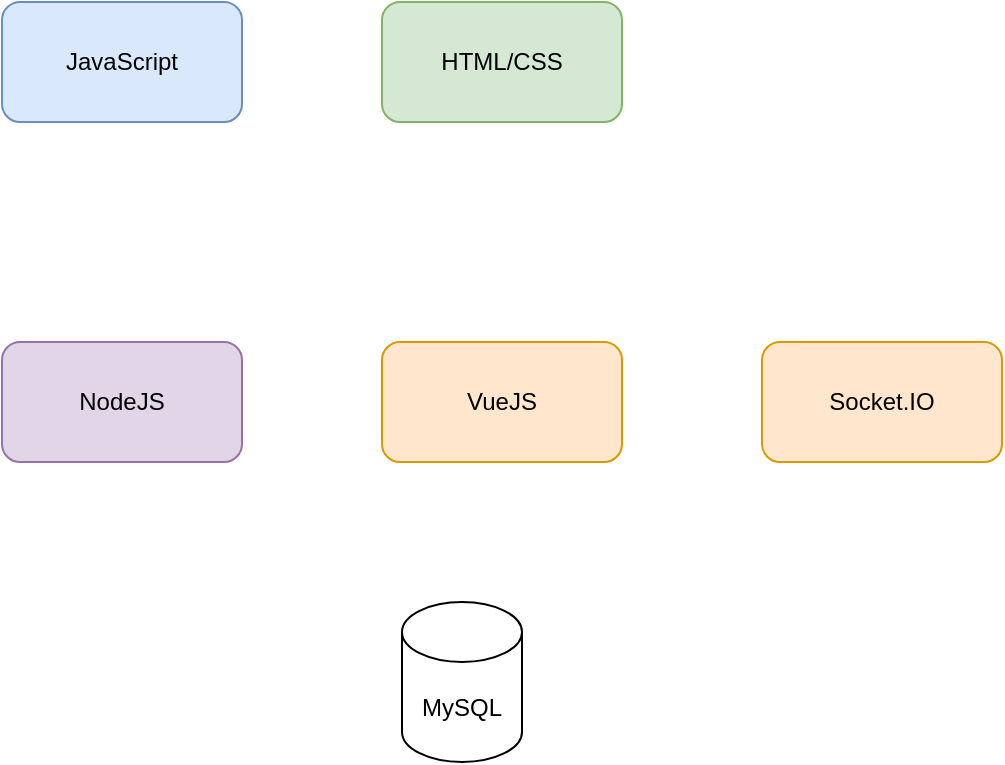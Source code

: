 <mxfile version="20.8.23" pages="2"><diagram name="Page-1" id="cL2M-Yn1mh_tN_22--sq"><mxGraphModel dx="1047" dy="577" grid="1" gridSize="10" guides="1" tooltips="1" connect="1" arrows="1" fold="1" page="1" pageScale="1" pageWidth="850" pageHeight="1100" math="0" shadow="0"><root><mxCell id="0"/><mxCell id="1" parent="0"/><mxCell id="FvAmtex48pZmeidNwzvy-1" value="JavaScript" style="rounded=1;whiteSpace=wrap;html=1;fillColor=#dae8fc;strokeColor=#6c8ebf;" vertex="1" parent="1"><mxGeometry x="200" y="50" width="120" height="60" as="geometry"/></mxCell><mxCell id="FvAmtex48pZmeidNwzvy-2" value="HTML/CSS" style="rounded=1;whiteSpace=wrap;html=1;fillColor=#d5e8d4;strokeColor=#82b366;" vertex="1" parent="1"><mxGeometry x="390" y="50" width="120" height="60" as="geometry"/></mxCell><mxCell id="FvAmtex48pZmeidNwzvy-3" value="NodeJS" style="rounded=1;whiteSpace=wrap;html=1;fillColor=#e1d5e7;strokeColor=#9673a6;" vertex="1" parent="1"><mxGeometry x="200" y="220" width="120" height="60" as="geometry"/></mxCell><mxCell id="FvAmtex48pZmeidNwzvy-4" value="VueJS" style="rounded=1;whiteSpace=wrap;html=1;fillColor=#ffe6cc;strokeColor=#d79b00;" vertex="1" parent="1"><mxGeometry x="390" y="220" width="120" height="60" as="geometry"/></mxCell><mxCell id="FvAmtex48pZmeidNwzvy-5" value="Socket.IO" style="rounded=1;whiteSpace=wrap;html=1;fillColor=#ffe6cc;strokeColor=#d79b00;" vertex="1" parent="1"><mxGeometry x="580" y="220" width="120" height="60" as="geometry"/></mxCell><mxCell id="FvAmtex48pZmeidNwzvy-6" value="MySQL" style="shape=cylinder3;whiteSpace=wrap;html=1;boundedLbl=1;backgroundOutline=1;size=15;" vertex="1" parent="1"><mxGeometry x="400" y="350" width="60" height="80" as="geometry"/></mxCell></root></mxGraphModel></diagram><diagram id="lFFDRMjXcVw0djpzGj4F" name="Page-2"><mxGraphModel dx="1047" dy="577" grid="1" gridSize="10" guides="1" tooltips="1" connect="1" arrows="1" fold="1" page="1" pageScale="1" pageWidth="850" pageHeight="1100" math="0" shadow="0"><root><mxCell id="0"/><mxCell id="1" parent="0"/><mxCell id="SROPXrF4dT6G7RNpxA6O-6" value="" style="rounded=0;whiteSpace=wrap;html=1;" vertex="1" parent="1"><mxGeometry x="190" y="190" width="240" height="300" as="geometry"/></mxCell><mxCell id="SROPXrF4dT6G7RNpxA6O-7" value="computer 1" style="text;html=1;strokeColor=none;fillColor=none;align=center;verticalAlign=middle;whiteSpace=wrap;rounded=0;" vertex="1" parent="1"><mxGeometry x="190" y="150" width="60" height="30" as="geometry"/></mxCell><mxCell id="SROPXrF4dT6G7RNpxA6O-8" value="" style="rounded=0;whiteSpace=wrap;html=1;" vertex="1" parent="1"><mxGeometry x="540" y="190" width="240" height="200" as="geometry"/></mxCell><mxCell id="SROPXrF4dT6G7RNpxA6O-9" value="computer 2" style="text;html=1;strokeColor=none;fillColor=none;align=center;verticalAlign=middle;whiteSpace=wrap;rounded=0;" vertex="1" parent="1"><mxGeometry x="540" y="150" width="60" height="30" as="geometry"/></mxCell><mxCell id="SROPXrF4dT6G7RNpxA6O-13" style="edgeStyle=orthogonalEdgeStyle;rounded=0;orthogonalLoop=1;jettySize=auto;html=1;exitX=0.5;exitY=1;exitDx=0;exitDy=0;" edge="1" parent="1" source="SROPXrF4dT6G7RNpxA6O-10" target="SROPXrF4dT6G7RNpxA6O-12"><mxGeometry relative="1" as="geometry"/></mxCell><mxCell id="SROPXrF4dT6G7RNpxA6O-10" value="Firefox" style="rounded=1;whiteSpace=wrap;html=1;" vertex="1" parent="1"><mxGeometry x="230" y="220" width="120" height="60" as="geometry"/></mxCell><mxCell id="SROPXrF4dT6G7RNpxA6O-14" style="edgeStyle=orthogonalEdgeStyle;rounded=0;orthogonalLoop=1;jettySize=auto;html=1;exitX=0;exitY=0.5;exitDx=0;exitDy=0;entryX=1;entryY=0.5;entryDx=0;entryDy=0;" edge="1" parent="1" source="SROPXrF4dT6G7RNpxA6O-11" target="SROPXrF4dT6G7RNpxA6O-12"><mxGeometry relative="1" as="geometry"/></mxCell><mxCell id="SROPXrF4dT6G7RNpxA6O-11" value="Chrome" style="rounded=1;whiteSpace=wrap;html=1;" vertex="1" parent="1"><mxGeometry x="570" y="220" width="120" height="60" as="geometry"/></mxCell><mxCell id="SROPXrF4dT6G7RNpxA6O-12" value="ChatServer" style="rounded=1;whiteSpace=wrap;html=1;" vertex="1" parent="1"><mxGeometry x="230" y="390" width="120" height="60" as="geometry"/></mxCell></root></mxGraphModel></diagram></mxfile>